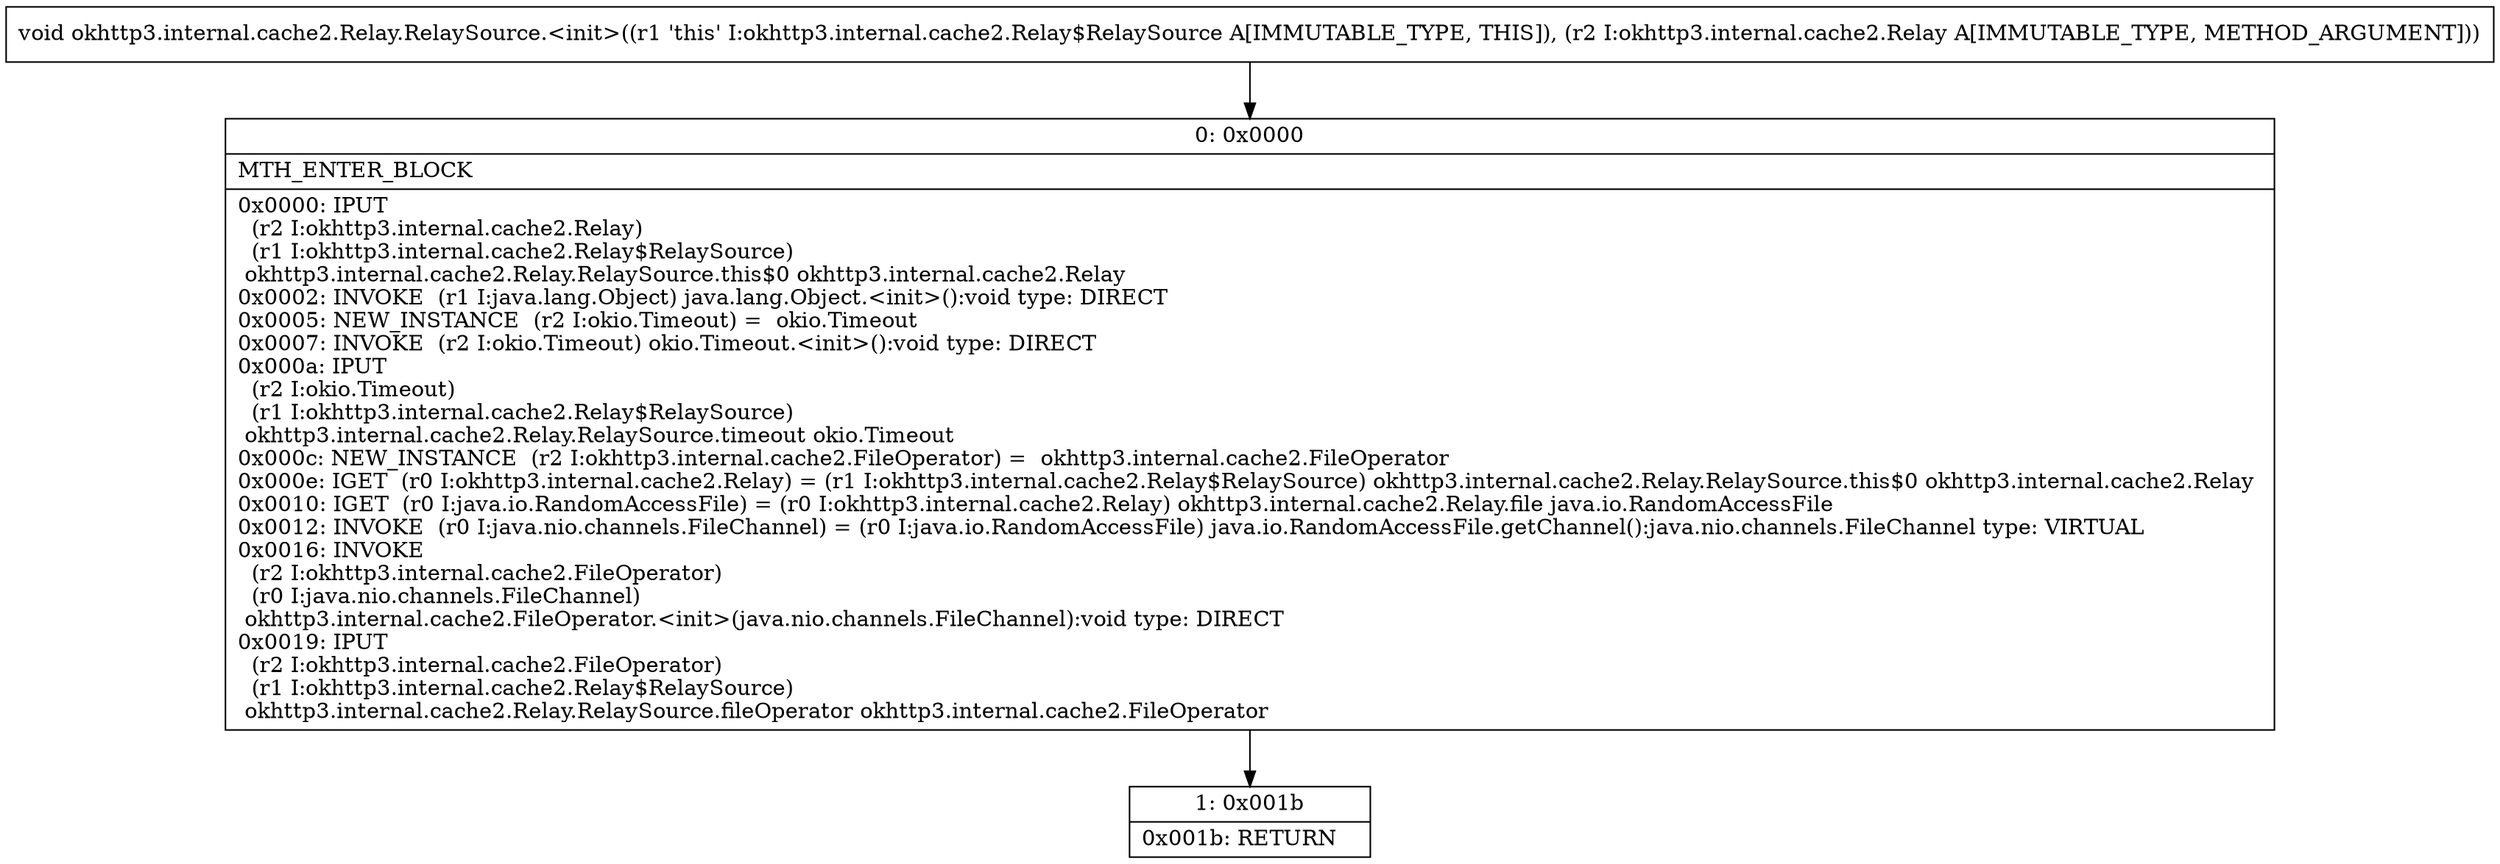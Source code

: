digraph "CFG forokhttp3.internal.cache2.Relay.RelaySource.\<init\>(Lokhttp3\/internal\/cache2\/Relay;)V" {
Node_0 [shape=record,label="{0\:\ 0x0000|MTH_ENTER_BLOCK\l|0x0000: IPUT  \l  (r2 I:okhttp3.internal.cache2.Relay)\l  (r1 I:okhttp3.internal.cache2.Relay$RelaySource)\l okhttp3.internal.cache2.Relay.RelaySource.this$0 okhttp3.internal.cache2.Relay \l0x0002: INVOKE  (r1 I:java.lang.Object) java.lang.Object.\<init\>():void type: DIRECT \l0x0005: NEW_INSTANCE  (r2 I:okio.Timeout) =  okio.Timeout \l0x0007: INVOKE  (r2 I:okio.Timeout) okio.Timeout.\<init\>():void type: DIRECT \l0x000a: IPUT  \l  (r2 I:okio.Timeout)\l  (r1 I:okhttp3.internal.cache2.Relay$RelaySource)\l okhttp3.internal.cache2.Relay.RelaySource.timeout okio.Timeout \l0x000c: NEW_INSTANCE  (r2 I:okhttp3.internal.cache2.FileOperator) =  okhttp3.internal.cache2.FileOperator \l0x000e: IGET  (r0 I:okhttp3.internal.cache2.Relay) = (r1 I:okhttp3.internal.cache2.Relay$RelaySource) okhttp3.internal.cache2.Relay.RelaySource.this$0 okhttp3.internal.cache2.Relay \l0x0010: IGET  (r0 I:java.io.RandomAccessFile) = (r0 I:okhttp3.internal.cache2.Relay) okhttp3.internal.cache2.Relay.file java.io.RandomAccessFile \l0x0012: INVOKE  (r0 I:java.nio.channels.FileChannel) = (r0 I:java.io.RandomAccessFile) java.io.RandomAccessFile.getChannel():java.nio.channels.FileChannel type: VIRTUAL \l0x0016: INVOKE  \l  (r2 I:okhttp3.internal.cache2.FileOperator)\l  (r0 I:java.nio.channels.FileChannel)\l okhttp3.internal.cache2.FileOperator.\<init\>(java.nio.channels.FileChannel):void type: DIRECT \l0x0019: IPUT  \l  (r2 I:okhttp3.internal.cache2.FileOperator)\l  (r1 I:okhttp3.internal.cache2.Relay$RelaySource)\l okhttp3.internal.cache2.Relay.RelaySource.fileOperator okhttp3.internal.cache2.FileOperator \l}"];
Node_1 [shape=record,label="{1\:\ 0x001b|0x001b: RETURN   \l}"];
MethodNode[shape=record,label="{void okhttp3.internal.cache2.Relay.RelaySource.\<init\>((r1 'this' I:okhttp3.internal.cache2.Relay$RelaySource A[IMMUTABLE_TYPE, THIS]), (r2 I:okhttp3.internal.cache2.Relay A[IMMUTABLE_TYPE, METHOD_ARGUMENT])) }"];
MethodNode -> Node_0;
Node_0 -> Node_1;
}

